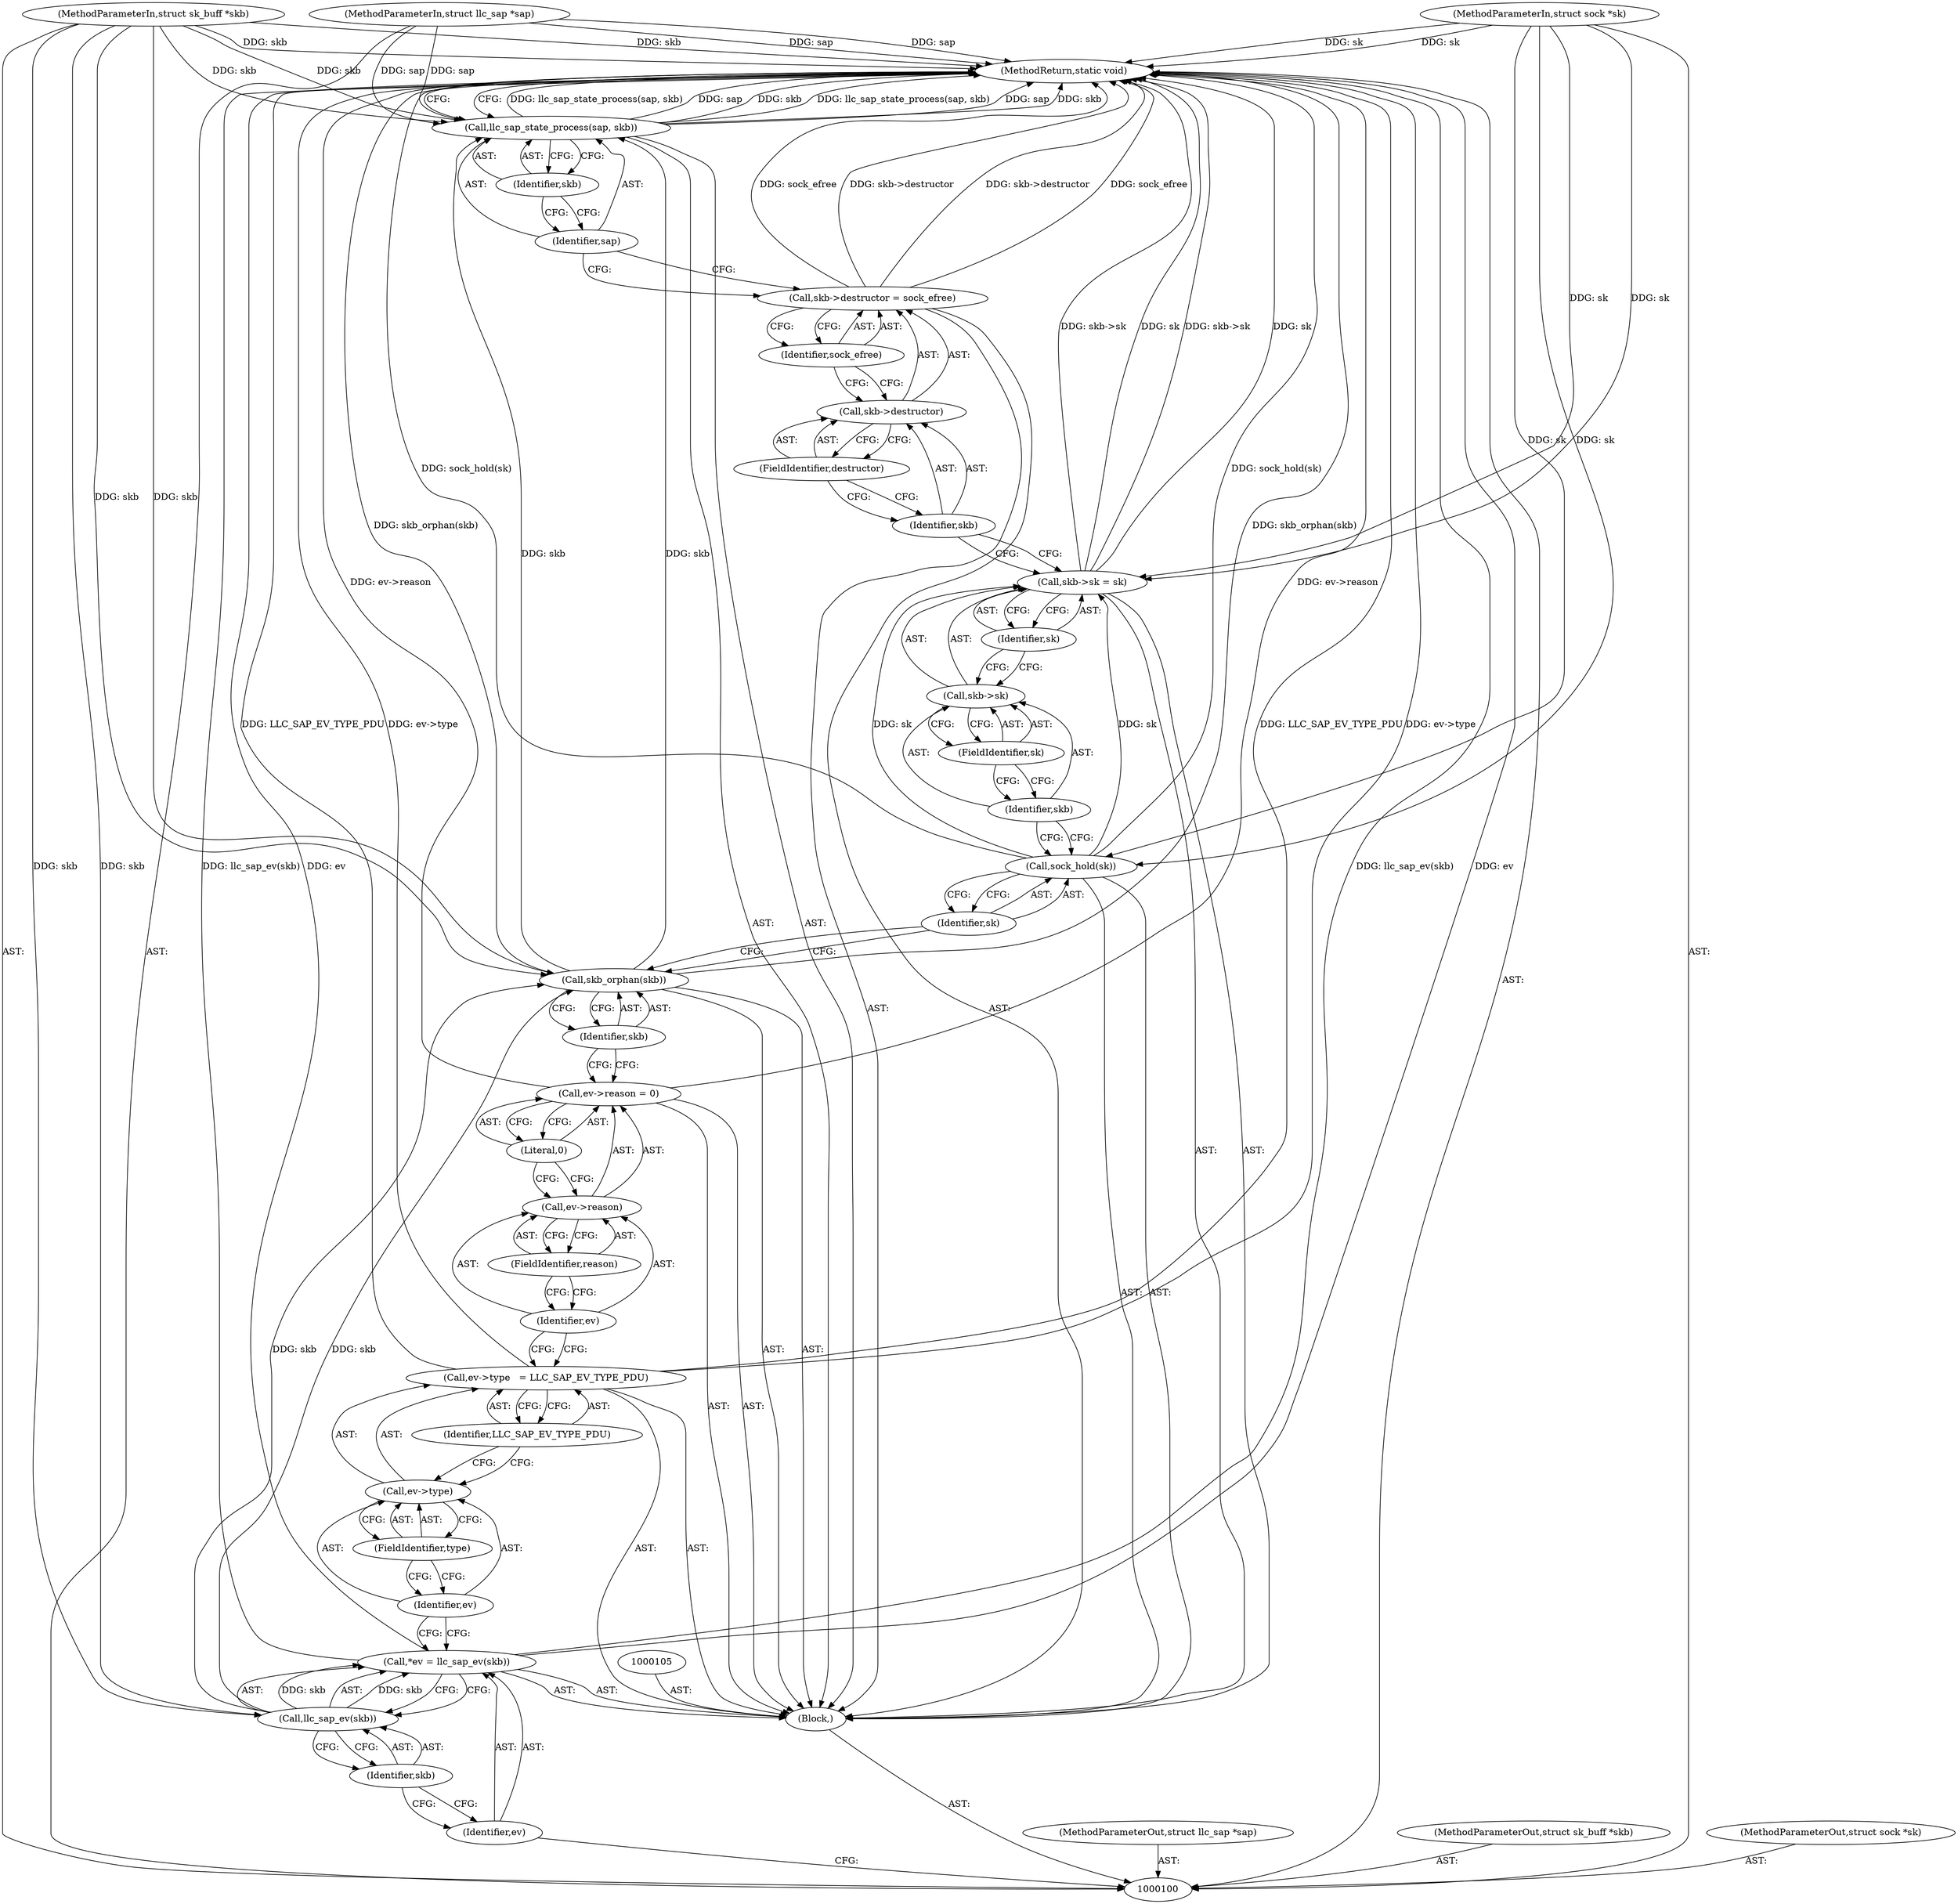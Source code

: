 digraph "0_linux_8b74d439e1697110c5e5c600643e823eb1dd0762_0" {
"1000137" [label="(MethodReturn,static void)"];
"1000101" [label="(MethodParameterIn,struct llc_sap *sap)"];
"1000174" [label="(MethodParameterOut,struct llc_sap *sap)"];
"1000102" [label="(MethodParameterIn,struct sk_buff *skb)"];
"1000175" [label="(MethodParameterOut,struct sk_buff *skb)"];
"1000128" [label="(Identifier,sk)"];
"1000124" [label="(Call,skb->sk = sk)"];
"1000125" [label="(Call,skb->sk)"];
"1000126" [label="(Identifier,skb)"];
"1000127" [label="(FieldIdentifier,sk)"];
"1000129" [label="(Call,skb->destructor = sock_efree)"];
"1000130" [label="(Call,skb->destructor)"];
"1000131" [label="(Identifier,skb)"];
"1000133" [label="(Identifier,sock_efree)"];
"1000132" [label="(FieldIdentifier,destructor)"];
"1000134" [label="(Call,llc_sap_state_process(sap, skb))"];
"1000135" [label="(Identifier,sap)"];
"1000136" [label="(Identifier,skb)"];
"1000103" [label="(MethodParameterIn,struct sock *sk)"];
"1000176" [label="(MethodParameterOut,struct sock *sk)"];
"1000104" [label="(Block,)"];
"1000106" [label="(Call,*ev = llc_sap_ev(skb))"];
"1000107" [label="(Identifier,ev)"];
"1000108" [label="(Call,llc_sap_ev(skb))"];
"1000109" [label="(Identifier,skb)"];
"1000114" [label="(Identifier,LLC_SAP_EV_TYPE_PDU)"];
"1000110" [label="(Call,ev->type   = LLC_SAP_EV_TYPE_PDU)"];
"1000111" [label="(Call,ev->type)"];
"1000112" [label="(Identifier,ev)"];
"1000113" [label="(FieldIdentifier,type)"];
"1000119" [label="(Literal,0)"];
"1000115" [label="(Call,ev->reason = 0)"];
"1000116" [label="(Call,ev->reason)"];
"1000117" [label="(Identifier,ev)"];
"1000118" [label="(FieldIdentifier,reason)"];
"1000120" [label="(Call,skb_orphan(skb))"];
"1000121" [label="(Identifier,skb)"];
"1000122" [label="(Call,sock_hold(sk))"];
"1000123" [label="(Identifier,sk)"];
"1000137" -> "1000100"  [label="AST: "];
"1000137" -> "1000134"  [label="CFG: "];
"1000129" -> "1000137"  [label="DDG: skb->destructor"];
"1000129" -> "1000137"  [label="DDG: sock_efree"];
"1000124" -> "1000137"  [label="DDG: skb->sk"];
"1000124" -> "1000137"  [label="DDG: sk"];
"1000106" -> "1000137"  [label="DDG: llc_sap_ev(skb)"];
"1000106" -> "1000137"  [label="DDG: ev"];
"1000110" -> "1000137"  [label="DDG: LLC_SAP_EV_TYPE_PDU"];
"1000110" -> "1000137"  [label="DDG: ev->type"];
"1000103" -> "1000137"  [label="DDG: sk"];
"1000134" -> "1000137"  [label="DDG: llc_sap_state_process(sap, skb)"];
"1000134" -> "1000137"  [label="DDG: sap"];
"1000134" -> "1000137"  [label="DDG: skb"];
"1000102" -> "1000137"  [label="DDG: skb"];
"1000101" -> "1000137"  [label="DDG: sap"];
"1000120" -> "1000137"  [label="DDG: skb_orphan(skb)"];
"1000122" -> "1000137"  [label="DDG: sock_hold(sk)"];
"1000115" -> "1000137"  [label="DDG: ev->reason"];
"1000101" -> "1000100"  [label="AST: "];
"1000101" -> "1000137"  [label="DDG: sap"];
"1000101" -> "1000134"  [label="DDG: sap"];
"1000174" -> "1000100"  [label="AST: "];
"1000102" -> "1000100"  [label="AST: "];
"1000102" -> "1000137"  [label="DDG: skb"];
"1000102" -> "1000108"  [label="DDG: skb"];
"1000102" -> "1000120"  [label="DDG: skb"];
"1000102" -> "1000134"  [label="DDG: skb"];
"1000175" -> "1000100"  [label="AST: "];
"1000128" -> "1000124"  [label="AST: "];
"1000128" -> "1000125"  [label="CFG: "];
"1000124" -> "1000128"  [label="CFG: "];
"1000124" -> "1000104"  [label="AST: "];
"1000124" -> "1000128"  [label="CFG: "];
"1000125" -> "1000124"  [label="AST: "];
"1000128" -> "1000124"  [label="AST: "];
"1000131" -> "1000124"  [label="CFG: "];
"1000124" -> "1000137"  [label="DDG: skb->sk"];
"1000124" -> "1000137"  [label="DDG: sk"];
"1000122" -> "1000124"  [label="DDG: sk"];
"1000103" -> "1000124"  [label="DDG: sk"];
"1000125" -> "1000124"  [label="AST: "];
"1000125" -> "1000127"  [label="CFG: "];
"1000126" -> "1000125"  [label="AST: "];
"1000127" -> "1000125"  [label="AST: "];
"1000128" -> "1000125"  [label="CFG: "];
"1000126" -> "1000125"  [label="AST: "];
"1000126" -> "1000122"  [label="CFG: "];
"1000127" -> "1000126"  [label="CFG: "];
"1000127" -> "1000125"  [label="AST: "];
"1000127" -> "1000126"  [label="CFG: "];
"1000125" -> "1000127"  [label="CFG: "];
"1000129" -> "1000104"  [label="AST: "];
"1000129" -> "1000133"  [label="CFG: "];
"1000130" -> "1000129"  [label="AST: "];
"1000133" -> "1000129"  [label="AST: "];
"1000135" -> "1000129"  [label="CFG: "];
"1000129" -> "1000137"  [label="DDG: skb->destructor"];
"1000129" -> "1000137"  [label="DDG: sock_efree"];
"1000130" -> "1000129"  [label="AST: "];
"1000130" -> "1000132"  [label="CFG: "];
"1000131" -> "1000130"  [label="AST: "];
"1000132" -> "1000130"  [label="AST: "];
"1000133" -> "1000130"  [label="CFG: "];
"1000131" -> "1000130"  [label="AST: "];
"1000131" -> "1000124"  [label="CFG: "];
"1000132" -> "1000131"  [label="CFG: "];
"1000133" -> "1000129"  [label="AST: "];
"1000133" -> "1000130"  [label="CFG: "];
"1000129" -> "1000133"  [label="CFG: "];
"1000132" -> "1000130"  [label="AST: "];
"1000132" -> "1000131"  [label="CFG: "];
"1000130" -> "1000132"  [label="CFG: "];
"1000134" -> "1000104"  [label="AST: "];
"1000134" -> "1000136"  [label="CFG: "];
"1000135" -> "1000134"  [label="AST: "];
"1000136" -> "1000134"  [label="AST: "];
"1000137" -> "1000134"  [label="CFG: "];
"1000134" -> "1000137"  [label="DDG: llc_sap_state_process(sap, skb)"];
"1000134" -> "1000137"  [label="DDG: sap"];
"1000134" -> "1000137"  [label="DDG: skb"];
"1000101" -> "1000134"  [label="DDG: sap"];
"1000120" -> "1000134"  [label="DDG: skb"];
"1000102" -> "1000134"  [label="DDG: skb"];
"1000135" -> "1000134"  [label="AST: "];
"1000135" -> "1000129"  [label="CFG: "];
"1000136" -> "1000135"  [label="CFG: "];
"1000136" -> "1000134"  [label="AST: "];
"1000136" -> "1000135"  [label="CFG: "];
"1000134" -> "1000136"  [label="CFG: "];
"1000103" -> "1000100"  [label="AST: "];
"1000103" -> "1000137"  [label="DDG: sk"];
"1000103" -> "1000122"  [label="DDG: sk"];
"1000103" -> "1000124"  [label="DDG: sk"];
"1000176" -> "1000100"  [label="AST: "];
"1000104" -> "1000100"  [label="AST: "];
"1000105" -> "1000104"  [label="AST: "];
"1000106" -> "1000104"  [label="AST: "];
"1000110" -> "1000104"  [label="AST: "];
"1000115" -> "1000104"  [label="AST: "];
"1000120" -> "1000104"  [label="AST: "];
"1000122" -> "1000104"  [label="AST: "];
"1000124" -> "1000104"  [label="AST: "];
"1000129" -> "1000104"  [label="AST: "];
"1000134" -> "1000104"  [label="AST: "];
"1000106" -> "1000104"  [label="AST: "];
"1000106" -> "1000108"  [label="CFG: "];
"1000107" -> "1000106"  [label="AST: "];
"1000108" -> "1000106"  [label="AST: "];
"1000112" -> "1000106"  [label="CFG: "];
"1000106" -> "1000137"  [label="DDG: llc_sap_ev(skb)"];
"1000106" -> "1000137"  [label="DDG: ev"];
"1000108" -> "1000106"  [label="DDG: skb"];
"1000107" -> "1000106"  [label="AST: "];
"1000107" -> "1000100"  [label="CFG: "];
"1000109" -> "1000107"  [label="CFG: "];
"1000108" -> "1000106"  [label="AST: "];
"1000108" -> "1000109"  [label="CFG: "];
"1000109" -> "1000108"  [label="AST: "];
"1000106" -> "1000108"  [label="CFG: "];
"1000108" -> "1000106"  [label="DDG: skb"];
"1000102" -> "1000108"  [label="DDG: skb"];
"1000108" -> "1000120"  [label="DDG: skb"];
"1000109" -> "1000108"  [label="AST: "];
"1000109" -> "1000107"  [label="CFG: "];
"1000108" -> "1000109"  [label="CFG: "];
"1000114" -> "1000110"  [label="AST: "];
"1000114" -> "1000111"  [label="CFG: "];
"1000110" -> "1000114"  [label="CFG: "];
"1000110" -> "1000104"  [label="AST: "];
"1000110" -> "1000114"  [label="CFG: "];
"1000111" -> "1000110"  [label="AST: "];
"1000114" -> "1000110"  [label="AST: "];
"1000117" -> "1000110"  [label="CFG: "];
"1000110" -> "1000137"  [label="DDG: LLC_SAP_EV_TYPE_PDU"];
"1000110" -> "1000137"  [label="DDG: ev->type"];
"1000111" -> "1000110"  [label="AST: "];
"1000111" -> "1000113"  [label="CFG: "];
"1000112" -> "1000111"  [label="AST: "];
"1000113" -> "1000111"  [label="AST: "];
"1000114" -> "1000111"  [label="CFG: "];
"1000112" -> "1000111"  [label="AST: "];
"1000112" -> "1000106"  [label="CFG: "];
"1000113" -> "1000112"  [label="CFG: "];
"1000113" -> "1000111"  [label="AST: "];
"1000113" -> "1000112"  [label="CFG: "];
"1000111" -> "1000113"  [label="CFG: "];
"1000119" -> "1000115"  [label="AST: "];
"1000119" -> "1000116"  [label="CFG: "];
"1000115" -> "1000119"  [label="CFG: "];
"1000115" -> "1000104"  [label="AST: "];
"1000115" -> "1000119"  [label="CFG: "];
"1000116" -> "1000115"  [label="AST: "];
"1000119" -> "1000115"  [label="AST: "];
"1000121" -> "1000115"  [label="CFG: "];
"1000115" -> "1000137"  [label="DDG: ev->reason"];
"1000116" -> "1000115"  [label="AST: "];
"1000116" -> "1000118"  [label="CFG: "];
"1000117" -> "1000116"  [label="AST: "];
"1000118" -> "1000116"  [label="AST: "];
"1000119" -> "1000116"  [label="CFG: "];
"1000117" -> "1000116"  [label="AST: "];
"1000117" -> "1000110"  [label="CFG: "];
"1000118" -> "1000117"  [label="CFG: "];
"1000118" -> "1000116"  [label="AST: "];
"1000118" -> "1000117"  [label="CFG: "];
"1000116" -> "1000118"  [label="CFG: "];
"1000120" -> "1000104"  [label="AST: "];
"1000120" -> "1000121"  [label="CFG: "];
"1000121" -> "1000120"  [label="AST: "];
"1000123" -> "1000120"  [label="CFG: "];
"1000120" -> "1000137"  [label="DDG: skb_orphan(skb)"];
"1000108" -> "1000120"  [label="DDG: skb"];
"1000102" -> "1000120"  [label="DDG: skb"];
"1000120" -> "1000134"  [label="DDG: skb"];
"1000121" -> "1000120"  [label="AST: "];
"1000121" -> "1000115"  [label="CFG: "];
"1000120" -> "1000121"  [label="CFG: "];
"1000122" -> "1000104"  [label="AST: "];
"1000122" -> "1000123"  [label="CFG: "];
"1000123" -> "1000122"  [label="AST: "];
"1000126" -> "1000122"  [label="CFG: "];
"1000122" -> "1000137"  [label="DDG: sock_hold(sk)"];
"1000103" -> "1000122"  [label="DDG: sk"];
"1000122" -> "1000124"  [label="DDG: sk"];
"1000123" -> "1000122"  [label="AST: "];
"1000123" -> "1000120"  [label="CFG: "];
"1000122" -> "1000123"  [label="CFG: "];
}
